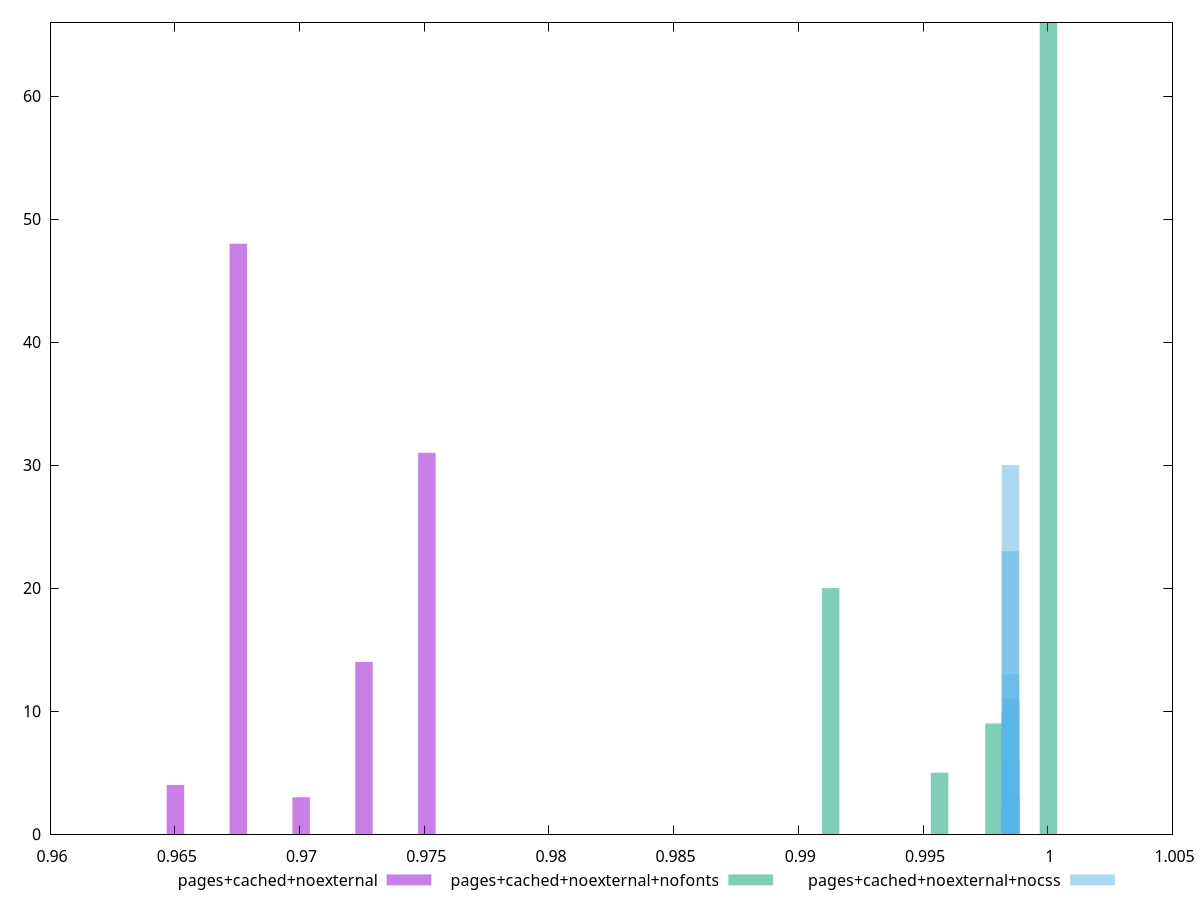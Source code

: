 $_pagesCachedNoexternal <<EOF
0.9751083816985162 31
0.9675494019954269 48
0.9725887217974865 14
0.9700690618964567 3
0.9650297420943973 4
EOF
$_pagesCachedNoexternalNofonts <<EOF
1.0000278464197379 66
0.9978443795061578 9
0.9956609125925775 5
0.9912939787654171 20
EOF
$_pagesCachedNoexternalNocss <<EOF
0.9985053141973499 30
0.9985120604902138 13
0.9985188067830777 11
0.9984918216116222 10
0.9984985679044861 23
0.9985255530759416 6
0.9984783290258944 2
0.9984715827330305 2
0.9985322993688055 3
EOF
set key outside below
set terminal pngcairo
set output "report_00004_2020-11-02T20-21-41.718Z/speed-index/speed-index_pages+cached+noexternal_pages+cached+noexternal+nofonts_pages+cached+noexternal+nocss+hist.png"
set boxwidth 0.0006999620865068112
set style fill transparent solid 0.5 noborder
set yrange [0:66]
plot $_pagesCachedNoexternal title "pages+cached+noexternal" with boxes ,$_pagesCachedNoexternalNofonts title "pages+cached+noexternal+nofonts" with boxes ,$_pagesCachedNoexternalNocss title "pages+cached+noexternal+nocss" with boxes ,